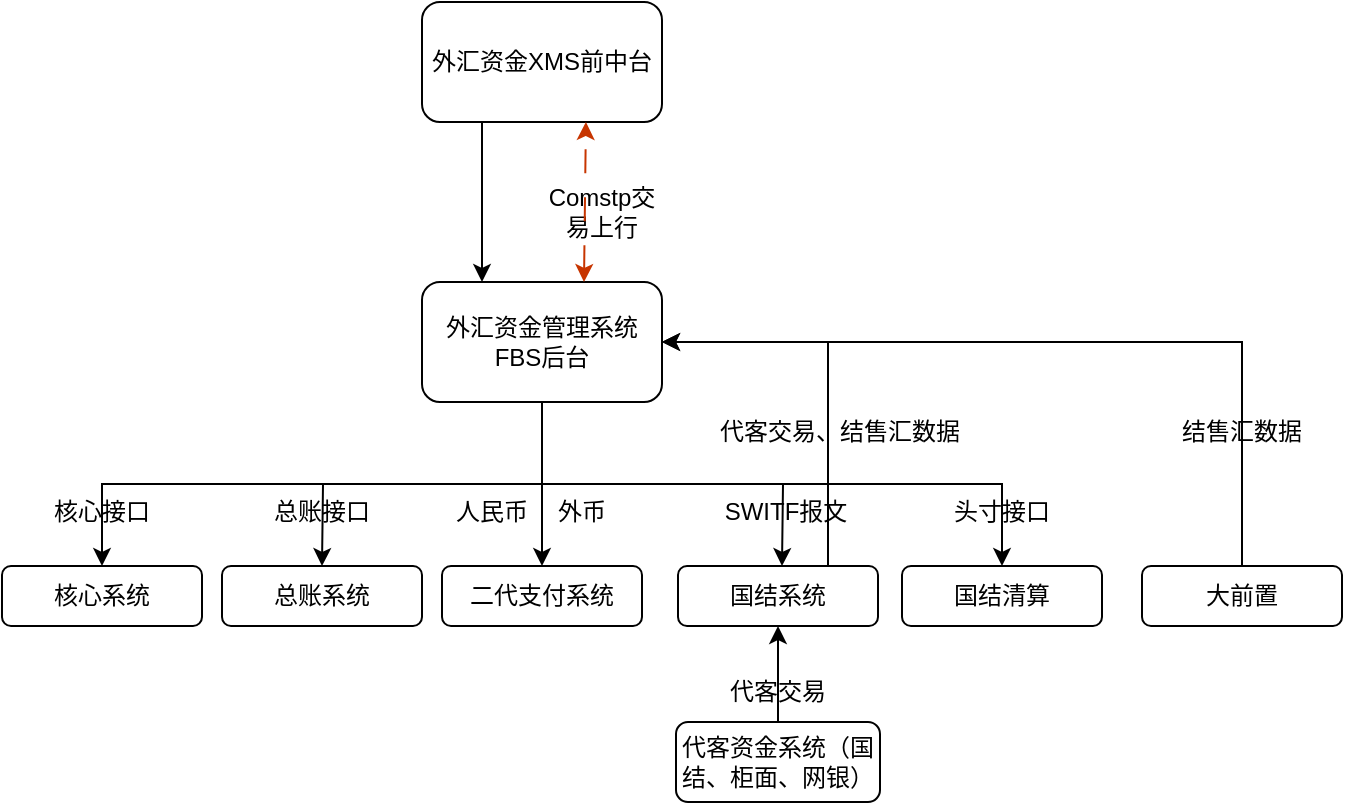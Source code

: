 <mxfile version="20.8.16" type="github">
  <diagram name="第 1 页" id="NbdR2uI3RlcKnPxPw8P_">
    <mxGraphModel dx="1707" dy="494" grid="1" gridSize="10" guides="1" tooltips="1" connect="1" arrows="1" fold="1" page="1" pageScale="1" pageWidth="827" pageHeight="1169" math="0" shadow="0">
      <root>
        <mxCell id="0" />
        <mxCell id="1" parent="0" />
        <mxCell id="Jtp0BAPYZOAmez7oG2RA-22" value="" style="edgeStyle=orthogonalEdgeStyle;rounded=0;orthogonalLoop=1;jettySize=auto;html=1;" edge="1" parent="1" source="Jtp0BAPYZOAmez7oG2RA-23" target="Jtp0BAPYZOAmez7oG2RA-29">
          <mxGeometry relative="1" as="geometry">
            <Array as="points">
              <mxPoint x="170" y="150" />
              <mxPoint x="170" y="150" />
            </Array>
          </mxGeometry>
        </mxCell>
        <mxCell id="Jtp0BAPYZOAmez7oG2RA-23" value="外汇资金XMS前中台" style="rounded=1;whiteSpace=wrap;html=1;" vertex="1" parent="1">
          <mxGeometry x="140" y="50" width="120" height="60" as="geometry" />
        </mxCell>
        <mxCell id="Jtp0BAPYZOAmez7oG2RA-28" style="edgeStyle=orthogonalEdgeStyle;rounded=0;orthogonalLoop=1;jettySize=auto;html=1;exitX=0.5;exitY=1;exitDx=0;exitDy=0;entryX=0.5;entryY=0;entryDx=0;entryDy=0;" edge="1" parent="1" source="Jtp0BAPYZOAmez7oG2RA-29">
          <mxGeometry relative="1" as="geometry">
            <mxPoint x="200" y="332" as="targetPoint" />
          </mxGeometry>
        </mxCell>
        <mxCell id="Jtp0BAPYZOAmez7oG2RA-53" style="edgeStyle=orthogonalEdgeStyle;rounded=0;orthogonalLoop=1;jettySize=auto;html=1;exitX=0.5;exitY=1;exitDx=0;exitDy=0;" edge="1" parent="1" source="Jtp0BAPYZOAmez7oG2RA-29">
          <mxGeometry relative="1" as="geometry">
            <mxPoint x="90" y="332" as="targetPoint" />
          </mxGeometry>
        </mxCell>
        <mxCell id="Jtp0BAPYZOAmez7oG2RA-55" style="edgeStyle=orthogonalEdgeStyle;rounded=0;orthogonalLoop=1;jettySize=auto;html=1;exitX=0.5;exitY=1;exitDx=0;exitDy=0;entryX=0.5;entryY=0;entryDx=0;entryDy=0;" edge="1" parent="1" source="Jtp0BAPYZOAmez7oG2RA-29">
          <mxGeometry relative="1" as="geometry">
            <mxPoint x="320" y="332" as="targetPoint" />
          </mxGeometry>
        </mxCell>
        <mxCell id="Jtp0BAPYZOAmez7oG2RA-61" style="edgeStyle=orthogonalEdgeStyle;rounded=0;orthogonalLoop=1;jettySize=auto;html=1;exitX=0.5;exitY=1;exitDx=0;exitDy=0;entryX=0.5;entryY=0;entryDx=0;entryDy=0;" edge="1" parent="1" source="Jtp0BAPYZOAmez7oG2RA-29" target="Jtp0BAPYZOAmez7oG2RA-33">
          <mxGeometry relative="1" as="geometry" />
        </mxCell>
        <mxCell id="Jtp0BAPYZOAmez7oG2RA-65" style="edgeStyle=orthogonalEdgeStyle;rounded=0;orthogonalLoop=1;jettySize=auto;html=1;exitX=0.5;exitY=1;exitDx=0;exitDy=0;entryX=0.5;entryY=0;entryDx=0;entryDy=0;" edge="1" parent="1" source="Jtp0BAPYZOAmez7oG2RA-29" target="Jtp0BAPYZOAmez7oG2RA-64">
          <mxGeometry relative="1" as="geometry" />
        </mxCell>
        <mxCell id="Jtp0BAPYZOAmez7oG2RA-29" value="外汇资金管理系统FBS后台" style="whiteSpace=wrap;html=1;rounded=1;" vertex="1" parent="1">
          <mxGeometry x="140" y="190" width="120" height="60" as="geometry" />
        </mxCell>
        <mxCell id="Jtp0BAPYZOAmez7oG2RA-32" value="Comstp交易上行" style="text;strokeColor=none;align=center;fillColor=none;html=1;verticalAlign=middle;whiteSpace=wrap;rounded=0;" vertex="1" parent="1">
          <mxGeometry x="200" y="140" width="60" height="30" as="geometry" />
        </mxCell>
        <mxCell id="Jtp0BAPYZOAmez7oG2RA-33" value="核心系统" style="whiteSpace=wrap;html=1;rounded=1;" vertex="1" parent="1">
          <mxGeometry x="-70" y="332" width="100" height="30" as="geometry" />
        </mxCell>
        <mxCell id="Jtp0BAPYZOAmez7oG2RA-38" value="人民币" style="text;strokeColor=none;align=center;fillColor=none;html=1;verticalAlign=middle;whiteSpace=wrap;rounded=0;" vertex="1" parent="1">
          <mxGeometry x="150" y="290" width="50" height="30" as="geometry" />
        </mxCell>
        <mxCell id="Jtp0BAPYZOAmez7oG2RA-39" value="外币" style="text;strokeColor=none;align=center;fillColor=none;html=1;verticalAlign=middle;whiteSpace=wrap;rounded=0;" vertex="1" parent="1">
          <mxGeometry x="190" y="290" width="60" height="30" as="geometry" />
        </mxCell>
        <mxCell id="Jtp0BAPYZOAmez7oG2RA-40" value="核心接口" style="text;strokeColor=none;align=center;fillColor=none;html=1;verticalAlign=middle;whiteSpace=wrap;rounded=0;" vertex="1" parent="1">
          <mxGeometry x="-50" y="290" width="60" height="30" as="geometry" />
        </mxCell>
        <mxCell id="Jtp0BAPYZOAmez7oG2RA-45" value="SWITF报文" style="text;strokeColor=none;align=center;fillColor=none;html=1;verticalAlign=middle;whiteSpace=wrap;rounded=0;" vertex="1" parent="1">
          <mxGeometry x="281" y="290" width="82" height="30" as="geometry" />
        </mxCell>
        <mxCell id="Jtp0BAPYZOAmez7oG2RA-57" value="总账系统" style="whiteSpace=wrap;html=1;rounded=1;" vertex="1" parent="1">
          <mxGeometry x="40" y="332" width="100" height="30" as="geometry" />
        </mxCell>
        <mxCell id="Jtp0BAPYZOAmez7oG2RA-58" value="二代支付系统" style="whiteSpace=wrap;html=1;rounded=1;" vertex="1" parent="1">
          <mxGeometry x="150" y="332" width="100" height="30" as="geometry" />
        </mxCell>
        <mxCell id="Jtp0BAPYZOAmez7oG2RA-73" style="edgeStyle=orthogonalEdgeStyle;rounded=0;orthogonalLoop=1;jettySize=auto;html=1;exitX=0.75;exitY=0;exitDx=0;exitDy=0;entryX=1;entryY=0.5;entryDx=0;entryDy=0;" edge="1" parent="1" source="Jtp0BAPYZOAmez7oG2RA-59" target="Jtp0BAPYZOAmez7oG2RA-29">
          <mxGeometry relative="1" as="geometry">
            <mxPoint x="340" y="240" as="targetPoint" />
          </mxGeometry>
        </mxCell>
        <mxCell id="Jtp0BAPYZOAmez7oG2RA-59" value="国结系统" style="whiteSpace=wrap;html=1;rounded=1;" vertex="1" parent="1">
          <mxGeometry x="268" y="332" width="100" height="30" as="geometry" />
        </mxCell>
        <mxCell id="Jtp0BAPYZOAmez7oG2RA-62" value="总账接口" style="text;strokeColor=none;align=center;fillColor=none;html=1;verticalAlign=middle;whiteSpace=wrap;rounded=0;" vertex="1" parent="1">
          <mxGeometry x="60" y="290" width="60" height="30" as="geometry" />
        </mxCell>
        <mxCell id="Jtp0BAPYZOAmez7oG2RA-64" value="国结清算" style="whiteSpace=wrap;html=1;rounded=1;" vertex="1" parent="1">
          <mxGeometry x="380" y="332" width="100" height="30" as="geometry" />
        </mxCell>
        <mxCell id="Jtp0BAPYZOAmez7oG2RA-66" value="头寸接口" style="text;strokeColor=none;align=center;fillColor=none;html=1;verticalAlign=middle;whiteSpace=wrap;rounded=0;" vertex="1" parent="1">
          <mxGeometry x="389" y="290" width="82" height="30" as="geometry" />
        </mxCell>
        <mxCell id="Jtp0BAPYZOAmez7oG2RA-70" style="edgeStyle=orthogonalEdgeStyle;rounded=0;orthogonalLoop=1;jettySize=auto;html=1;exitX=0.5;exitY=0;exitDx=0;exitDy=0;entryX=0.5;entryY=1;entryDx=0;entryDy=0;" edge="1" parent="1" source="Jtp0BAPYZOAmez7oG2RA-67" target="Jtp0BAPYZOAmez7oG2RA-59">
          <mxGeometry relative="1" as="geometry" />
        </mxCell>
        <mxCell id="Jtp0BAPYZOAmez7oG2RA-67" value="代客资金系统（国结、柜面、网银）" style="whiteSpace=wrap;html=1;rounded=1;" vertex="1" parent="1">
          <mxGeometry x="267" y="410" width="102" height="40" as="geometry" />
        </mxCell>
        <mxCell id="Jtp0BAPYZOAmez7oG2RA-68" value="" style="endArrow=classic;startArrow=classic;html=1;rounded=0;entryX=0.683;entryY=1;entryDx=0;entryDy=0;entryPerimeter=0;dashed=1;dashPattern=12 12;fillColor=#fa6800;strokeColor=#C73500;" edge="1" parent="1" target="Jtp0BAPYZOAmez7oG2RA-23">
          <mxGeometry width="50" height="50" relative="1" as="geometry">
            <mxPoint x="221" y="190" as="sourcePoint" />
            <mxPoint x="271" y="140" as="targetPoint" />
          </mxGeometry>
        </mxCell>
        <mxCell id="Jtp0BAPYZOAmez7oG2RA-72" value="代客交易" style="text;strokeColor=none;align=center;fillColor=none;html=1;verticalAlign=middle;whiteSpace=wrap;rounded=0;" vertex="1" parent="1">
          <mxGeometry x="288" y="380" width="60" height="30" as="geometry" />
        </mxCell>
        <mxCell id="Jtp0BAPYZOAmez7oG2RA-75" value="代客交易、结售汇数据" style="text;strokeColor=none;align=center;fillColor=none;html=1;verticalAlign=middle;whiteSpace=wrap;rounded=0;" vertex="1" parent="1">
          <mxGeometry x="284" y="250" width="130" height="30" as="geometry" />
        </mxCell>
        <mxCell id="Jtp0BAPYZOAmez7oG2RA-80" value="结售汇数据" style="text;strokeColor=none;align=center;fillColor=none;html=1;verticalAlign=middle;whiteSpace=wrap;rounded=0;" vertex="1" parent="1">
          <mxGeometry x="510" y="250" width="80" height="30" as="geometry" />
        </mxCell>
        <mxCell id="Jtp0BAPYZOAmez7oG2RA-82" style="edgeStyle=orthogonalEdgeStyle;rounded=0;orthogonalLoop=1;jettySize=auto;html=1;exitX=0.5;exitY=0;exitDx=0;exitDy=0;entryX=1;entryY=0.5;entryDx=0;entryDy=0;" edge="1" parent="1" source="Jtp0BAPYZOAmez7oG2RA-81" target="Jtp0BAPYZOAmez7oG2RA-29">
          <mxGeometry relative="1" as="geometry" />
        </mxCell>
        <mxCell id="Jtp0BAPYZOAmez7oG2RA-81" value="大前置" style="whiteSpace=wrap;html=1;rounded=1;" vertex="1" parent="1">
          <mxGeometry x="500" y="332" width="100" height="30" as="geometry" />
        </mxCell>
      </root>
    </mxGraphModel>
  </diagram>
</mxfile>
